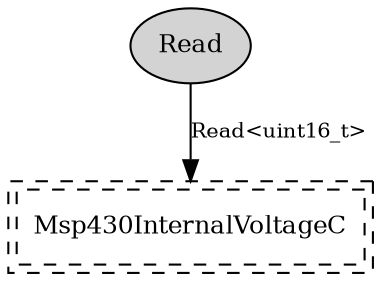 digraph "tos.platforms.telosb.VoltageC" {
  n0x7f4ee712f160 [shape=ellipse, style=filled, label="Read", fontsize=12];
  "VoltageC.Msp430InternalVoltageC" [fontsize=12, shape=box,peripheries=2, style=dashed, label="Msp430InternalVoltageC", URL="../chtml/tos.chips.msp430.sensors.Msp430InternalVoltageC.html"];
  "n0x7f4ee712f160" -> "VoltageC.Msp430InternalVoltageC" [label="Read<uint16_t>", URL="../ihtml/tos.interfaces.Read.html", fontsize=10];
}
